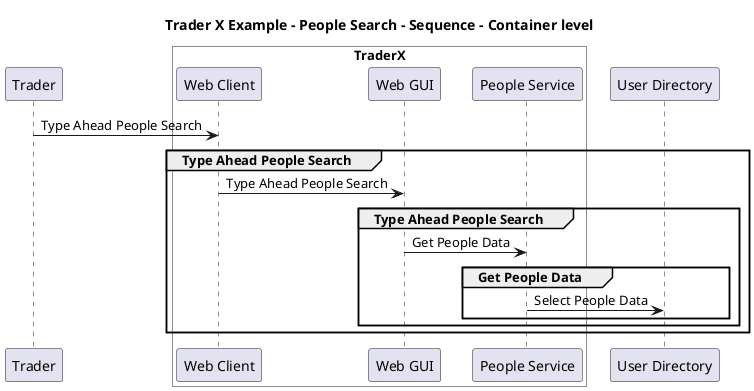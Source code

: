 @startuml

title Trader X Example - People Search - Sequence - Container level

participant "Trader" as TraderXExample.Actors.Trader

box "TraderX" #White
    participant "Web Client" as TraderXExample.SoftwareSystems.TraderX.Containers.WebClient
    participant "Web GUI" as TraderXExample.SoftwareSystems.TraderX.Containers.WebGUI
    participant "People Service" as TraderXExample.SoftwareSystems.TraderX.Containers.PeopleService
end box

participant "User Directory" as TraderXExample.SoftwareSystems.UserDirectory

TraderXExample.Actors.Trader -> TraderXExample.SoftwareSystems.TraderX.Containers.WebClient : Type Ahead People Search
group Type Ahead People Search
TraderXExample.SoftwareSystems.TraderX.Containers.WebClient -> TraderXExample.SoftwareSystems.TraderX.Containers.WebGUI : Type Ahead People Search
group Type Ahead People Search
TraderXExample.SoftwareSystems.TraderX.Containers.WebGUI -> TraderXExample.SoftwareSystems.TraderX.Containers.PeopleService : Get People Data
group Get People Data
TraderXExample.SoftwareSystems.TraderX.Containers.PeopleService -> TraderXExample.SoftwareSystems.UserDirectory : Select People Data
end
end
end


@enduml

